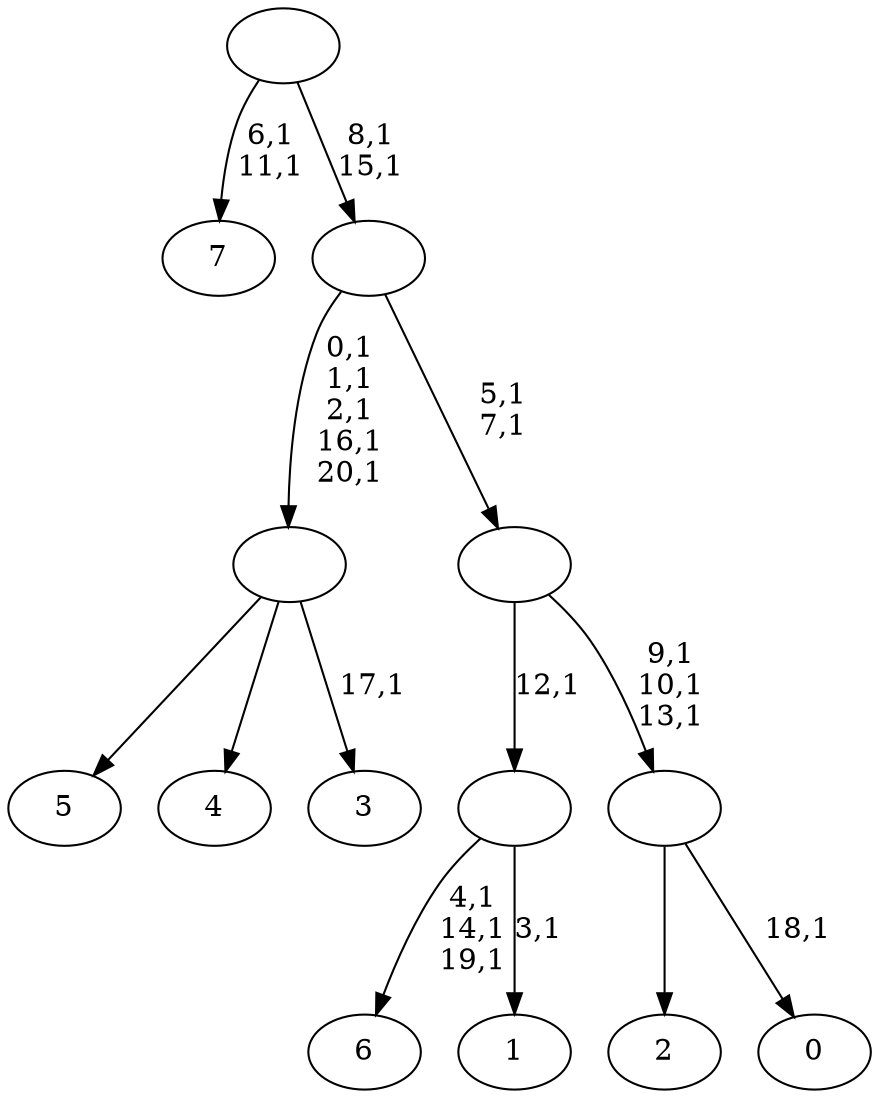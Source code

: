digraph T {
	29 [label="7"]
	26 [label="6"]
	22 [label="5"]
	21 [label="4"]
	20 [label="3"]
	18 [label=""]
	13 [label="2"]
	12 [label="1"]
	10 [label=""]
	9 [label="0"]
	7 [label=""]
	4 [label=""]
	2 [label=""]
	0 [label=""]
	18 -> 20 [label="17,1"]
	18 -> 22 [label=""]
	18 -> 21 [label=""]
	10 -> 12 [label="3,1"]
	10 -> 26 [label="4,1\n14,1\n19,1"]
	7 -> 9 [label="18,1"]
	7 -> 13 [label=""]
	4 -> 7 [label="9,1\n10,1\n13,1"]
	4 -> 10 [label="12,1"]
	2 -> 4 [label="5,1\n7,1"]
	2 -> 18 [label="0,1\n1,1\n2,1\n16,1\n20,1"]
	0 -> 2 [label="8,1\n15,1"]
	0 -> 29 [label="6,1\n11,1"]
}
